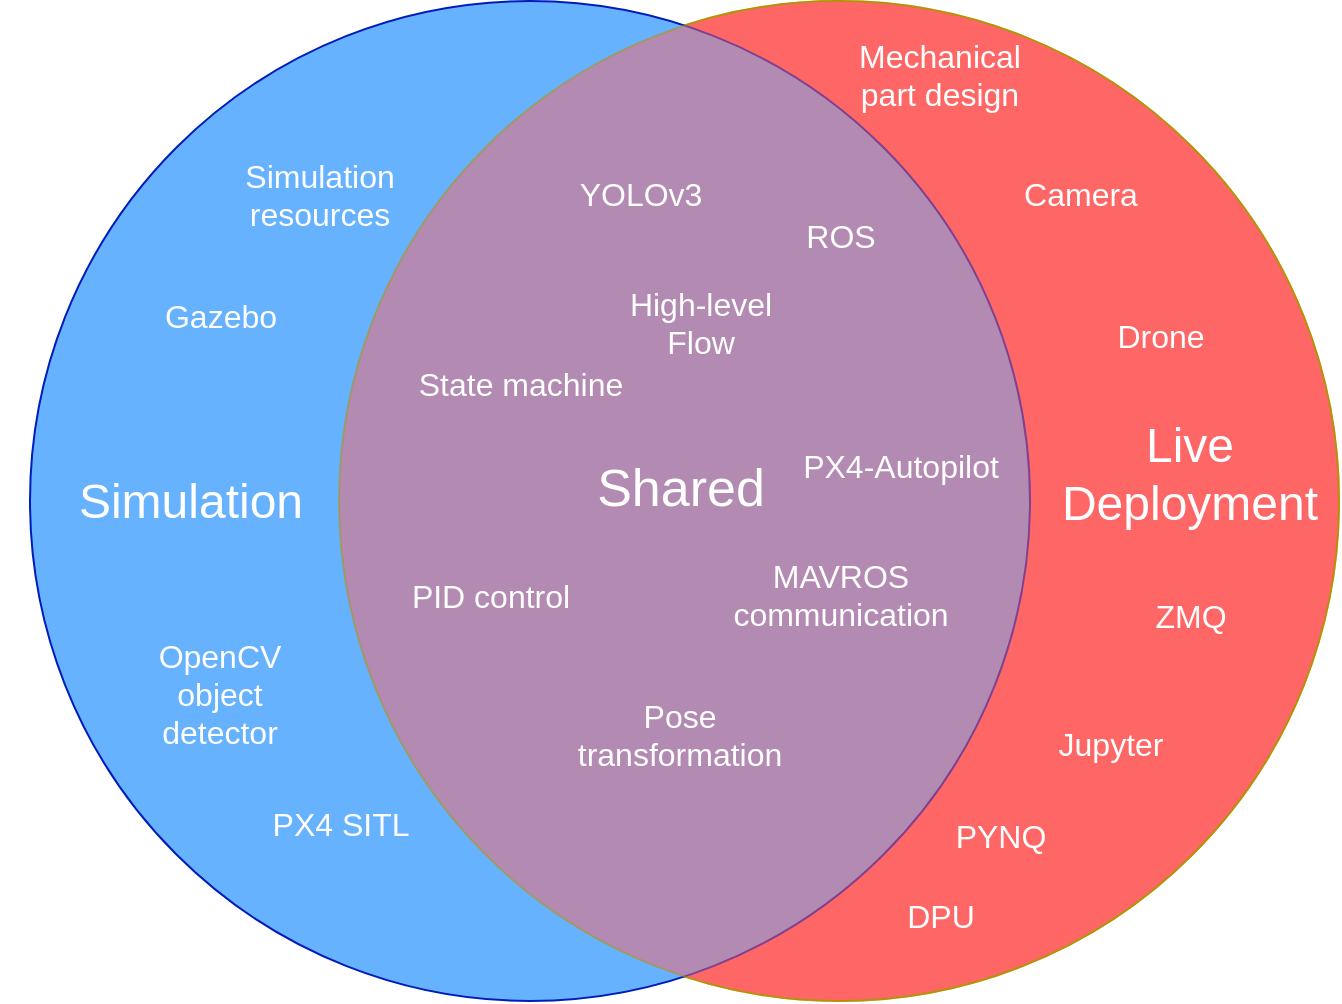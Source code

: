 <mxfile version="14.6.13" type="github">
  <diagram id="3228e29e-7158-1315-38df-8450db1d8a1d" name="Page-1">
    <mxGraphModel dx="870" dy="672" grid="1" gridSize="10" guides="1" tooltips="1" connect="1" arrows="1" fold="1" page="1" pageScale="1" pageWidth="1169" pageHeight="827" background="none" math="0" shadow="0">
      <root>
        <mxCell id="0" />
        <mxCell id="1" parent="0" />
        <mxCell id="-FZ0ooKAMXs9XudGkUSf-21540" value="" style="ellipse;strokeColor=#B09500;html=1;fontColor=#000000;fillColor=#FF6666;" vertex="1" parent="1">
          <mxGeometry x="489.5" y="18.5" width="500" height="500" as="geometry" />
        </mxCell>
        <mxCell id="21532" value="" style="ellipse;strokeColor=#001DBC;html=1;fontColor=#ffffff;fillColor=#66B2FF;" parent="1" vertex="1">
          <mxGeometry x="335" y="18.5" width="500" height="500" as="geometry" />
        </mxCell>
        <mxCell id="21533" value="" style="ellipse;opacity=50;strokeColor=#B09500;html=1;fontColor=#000000;fillColor=#FF6666;" parent="1" vertex="1">
          <mxGeometry x="489.5" y="18.5" width="500" height="500" as="geometry" />
        </mxCell>
        <mxCell id="21534" value="Simulation" style="text;fontSize=24;align=center;verticalAlign=middle;html=1;fontColor=#FFFFFF;" parent="1" vertex="1">
          <mxGeometry x="320" y="233.5" width="190" height="70" as="geometry" />
        </mxCell>
        <mxCell id="21535" value="Live Deployment" style="text;fontSize=24;align=center;verticalAlign=middle;html=1;fontColor=#FFFFFF;whiteSpace=wrap;" parent="1" vertex="1">
          <mxGeometry x="870" y="220" width="90" height="70" as="geometry" />
        </mxCell>
        <mxCell id="21537" value="&lt;font style=&quot;font-size: 26px;&quot;&gt;Shared&lt;/font&gt;" style="text;align=center;html=1;fontColor=#FFFFFF;fontSize=26;" parent="1" vertex="1">
          <mxGeometry x="640" y="240" width="40" height="40" as="geometry" />
        </mxCell>
        <mxCell id="21538" value="Gazebo" style="text;align=center;html=1;fontColor=#FFFFFF;fontSize=16;" parent="1" vertex="1">
          <mxGeometry x="410" y="160" width="40" height="40" as="geometry" />
        </mxCell>
        <mxCell id="21539" value="Camera" style="text;align=center;html=1;fontColor=#FFFFFF;fontSize=16;" parent="1" vertex="1">
          <mxGeometry x="840" y="98.5" width="40" height="40" as="geometry" />
        </mxCell>
        <mxCell id="-FZ0ooKAMXs9XudGkUSf-21541" value="Simulation resources" style="text;align=center;html=1;fontColor=#FFFFFF;fontSize=16;whiteSpace=wrap;" vertex="1" parent="1">
          <mxGeometry x="460" y="90" width="40" height="40" as="geometry" />
        </mxCell>
        <mxCell id="-FZ0ooKAMXs9XudGkUSf-21542" value="OpenCV object detector" style="text;align=center;html=1;fontColor=#FFFFFF;fontSize=16;whiteSpace=wrap;" vertex="1" parent="1">
          <mxGeometry x="410" y="330" width="40" height="40" as="geometry" />
        </mxCell>
        <mxCell id="-FZ0ooKAMXs9XudGkUSf-21544" value="PX4&amp;nbsp;SITL" style="text;align=center;html=1;fontColor=#FFFFFF;fontSize=16;" vertex="1" parent="1">
          <mxGeometry x="470" y="414" width="40" height="40" as="geometry" />
        </mxCell>
        <mxCell id="-FZ0ooKAMXs9XudGkUSf-21556" value="PID control" style="text;align=center;html=1;fontColor=#FFFFFF;fontSize=16;" vertex="1" parent="1">
          <mxGeometry x="545" y="300" width="40" height="40" as="geometry" />
        </mxCell>
        <mxCell id="-FZ0ooKAMXs9XudGkUSf-21557" value="State machine" style="text;align=center;html=1;fontColor=#FFFFFF;fontSize=16;" vertex="1" parent="1">
          <mxGeometry x="560" y="193.5" width="40" height="40" as="geometry" />
        </mxCell>
        <mxCell id="-FZ0ooKAMXs9XudGkUSf-21558" value="High-level&lt;br&gt;Flow" style="text;align=center;html=1;fontColor=#FFFFFF;fontSize=16;" vertex="1" parent="1">
          <mxGeometry x="650" y="153.5" width="40" height="40" as="geometry" />
        </mxCell>
        <mxCell id="-FZ0ooKAMXs9XudGkUSf-21559" value="YOLOv3" style="text;align=center;html=1;fontColor=#FFFFFF;fontSize=16;" vertex="1" parent="1">
          <mxGeometry x="620" y="98.5" width="40" height="40" as="geometry" />
        </mxCell>
        <mxCell id="-FZ0ooKAMXs9XudGkUSf-21561" value="ZMQ" style="text;align=center;html=1;fontColor=#FFFFFF;fontSize=16;" vertex="1" parent="1">
          <mxGeometry x="895" y="310" width="40" height="40" as="geometry" />
        </mxCell>
        <mxCell id="-FZ0ooKAMXs9XudGkUSf-21562" value="Jupyter" style="text;align=center;html=1;fontColor=#FFFFFF;fontSize=16;" vertex="1" parent="1">
          <mxGeometry x="855" y="374" width="40" height="40" as="geometry" />
        </mxCell>
        <mxCell id="-FZ0ooKAMXs9XudGkUSf-21563" value="PYNQ" style="text;align=center;html=1;fontColor=#FFFFFF;fontSize=16;" vertex="1" parent="1">
          <mxGeometry x="800" y="420" width="40" height="40" as="geometry" />
        </mxCell>
        <mxCell id="-FZ0ooKAMXs9XudGkUSf-21564" value="DPU" style="text;align=center;html=1;fontColor=#FFFFFF;fontSize=16;" vertex="1" parent="1">
          <mxGeometry x="770" y="460" width="40" height="40" as="geometry" />
        </mxCell>
        <mxCell id="-FZ0ooKAMXs9XudGkUSf-21565" value="Mechanical part design" style="text;align=center;html=1;fontColor=#FFFFFF;fontSize=16;whiteSpace=wrap;" vertex="1" parent="1">
          <mxGeometry x="770" y="30" width="40" height="40" as="geometry" />
        </mxCell>
        <mxCell id="-FZ0ooKAMXs9XudGkUSf-21566" value="Drone" style="text;align=center;html=1;fontColor=#FFFFFF;fontSize=16;" vertex="1" parent="1">
          <mxGeometry x="880" y="170" width="40" height="40" as="geometry" />
        </mxCell>
        <mxCell id="-FZ0ooKAMXs9XudGkUSf-21570" value="PX4-Autopilot" style="text;align=center;html=1;fontColor=#FFFFFF;fontSize=16;" vertex="1" parent="1">
          <mxGeometry x="750" y="235" width="40" height="40" as="geometry" />
        </mxCell>
        <mxCell id="-FZ0ooKAMXs9XudGkUSf-21571" value="ROS" style="text;align=center;html=1;fontColor=#FFFFFF;fontSize=16;" vertex="1" parent="1">
          <mxGeometry x="719.5" y="120" width="40" height="40" as="geometry" />
        </mxCell>
        <mxCell id="-FZ0ooKAMXs9XudGkUSf-21572" value="MAVROS&lt;br&gt;communication" style="text;align=center;html=1;fontColor=#FFFFFF;fontSize=16;" vertex="1" parent="1">
          <mxGeometry x="719.5" y="290" width="40" height="40" as="geometry" />
        </mxCell>
        <mxCell id="-FZ0ooKAMXs9XudGkUSf-21573" value="Pose transformation" style="text;align=center;html=1;fontColor=#FFFFFF;fontSize=16;whiteSpace=wrap;" vertex="1" parent="1">
          <mxGeometry x="640" y="360" width="40" height="40" as="geometry" />
        </mxCell>
      </root>
    </mxGraphModel>
  </diagram>
</mxfile>
